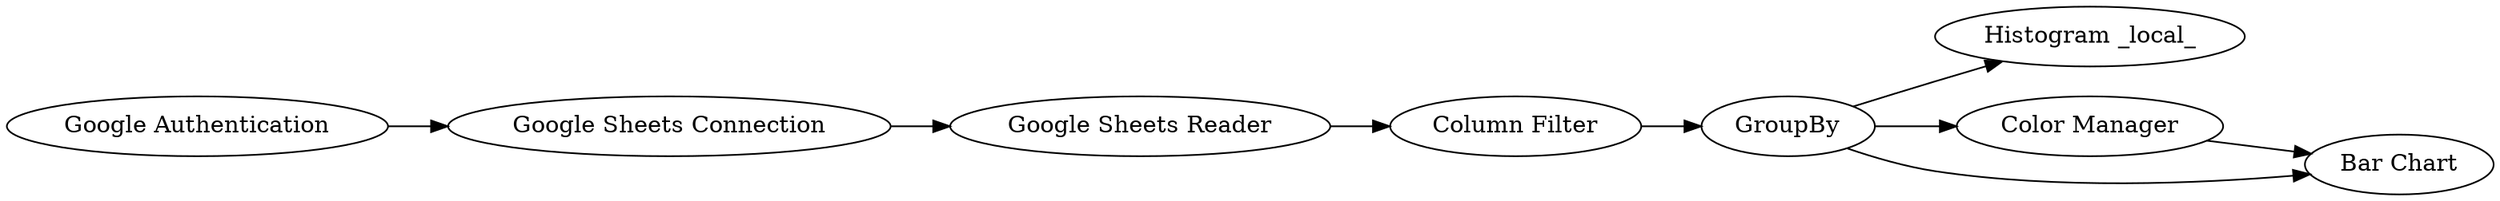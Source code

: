 digraph {
	"3888955289533604261_6" [label=GroupBy]
	"3888955289533604261_1" [label="Google Authentication"]
	"3888955289533604261_2" [label="Google Sheets Reader"]
	"3888955289533604261_9" [label="Histogram _local_"]
	"3888955289533604261_5" [label="Column Filter"]
	"3888955289533604261_3" [label="Google Sheets Connection"]
	"3888955289533604261_8" [label="Color Manager"]
	"3888955289533604261_7" [label="Bar Chart"]
	"3888955289533604261_5" -> "3888955289533604261_6"
	"3888955289533604261_6" -> "3888955289533604261_7"
	"3888955289533604261_8" -> "3888955289533604261_7"
	"3888955289533604261_6" -> "3888955289533604261_9"
	"3888955289533604261_1" -> "3888955289533604261_3"
	"3888955289533604261_3" -> "3888955289533604261_2"
	"3888955289533604261_2" -> "3888955289533604261_5"
	"3888955289533604261_6" -> "3888955289533604261_8"
	rankdir=LR
}
